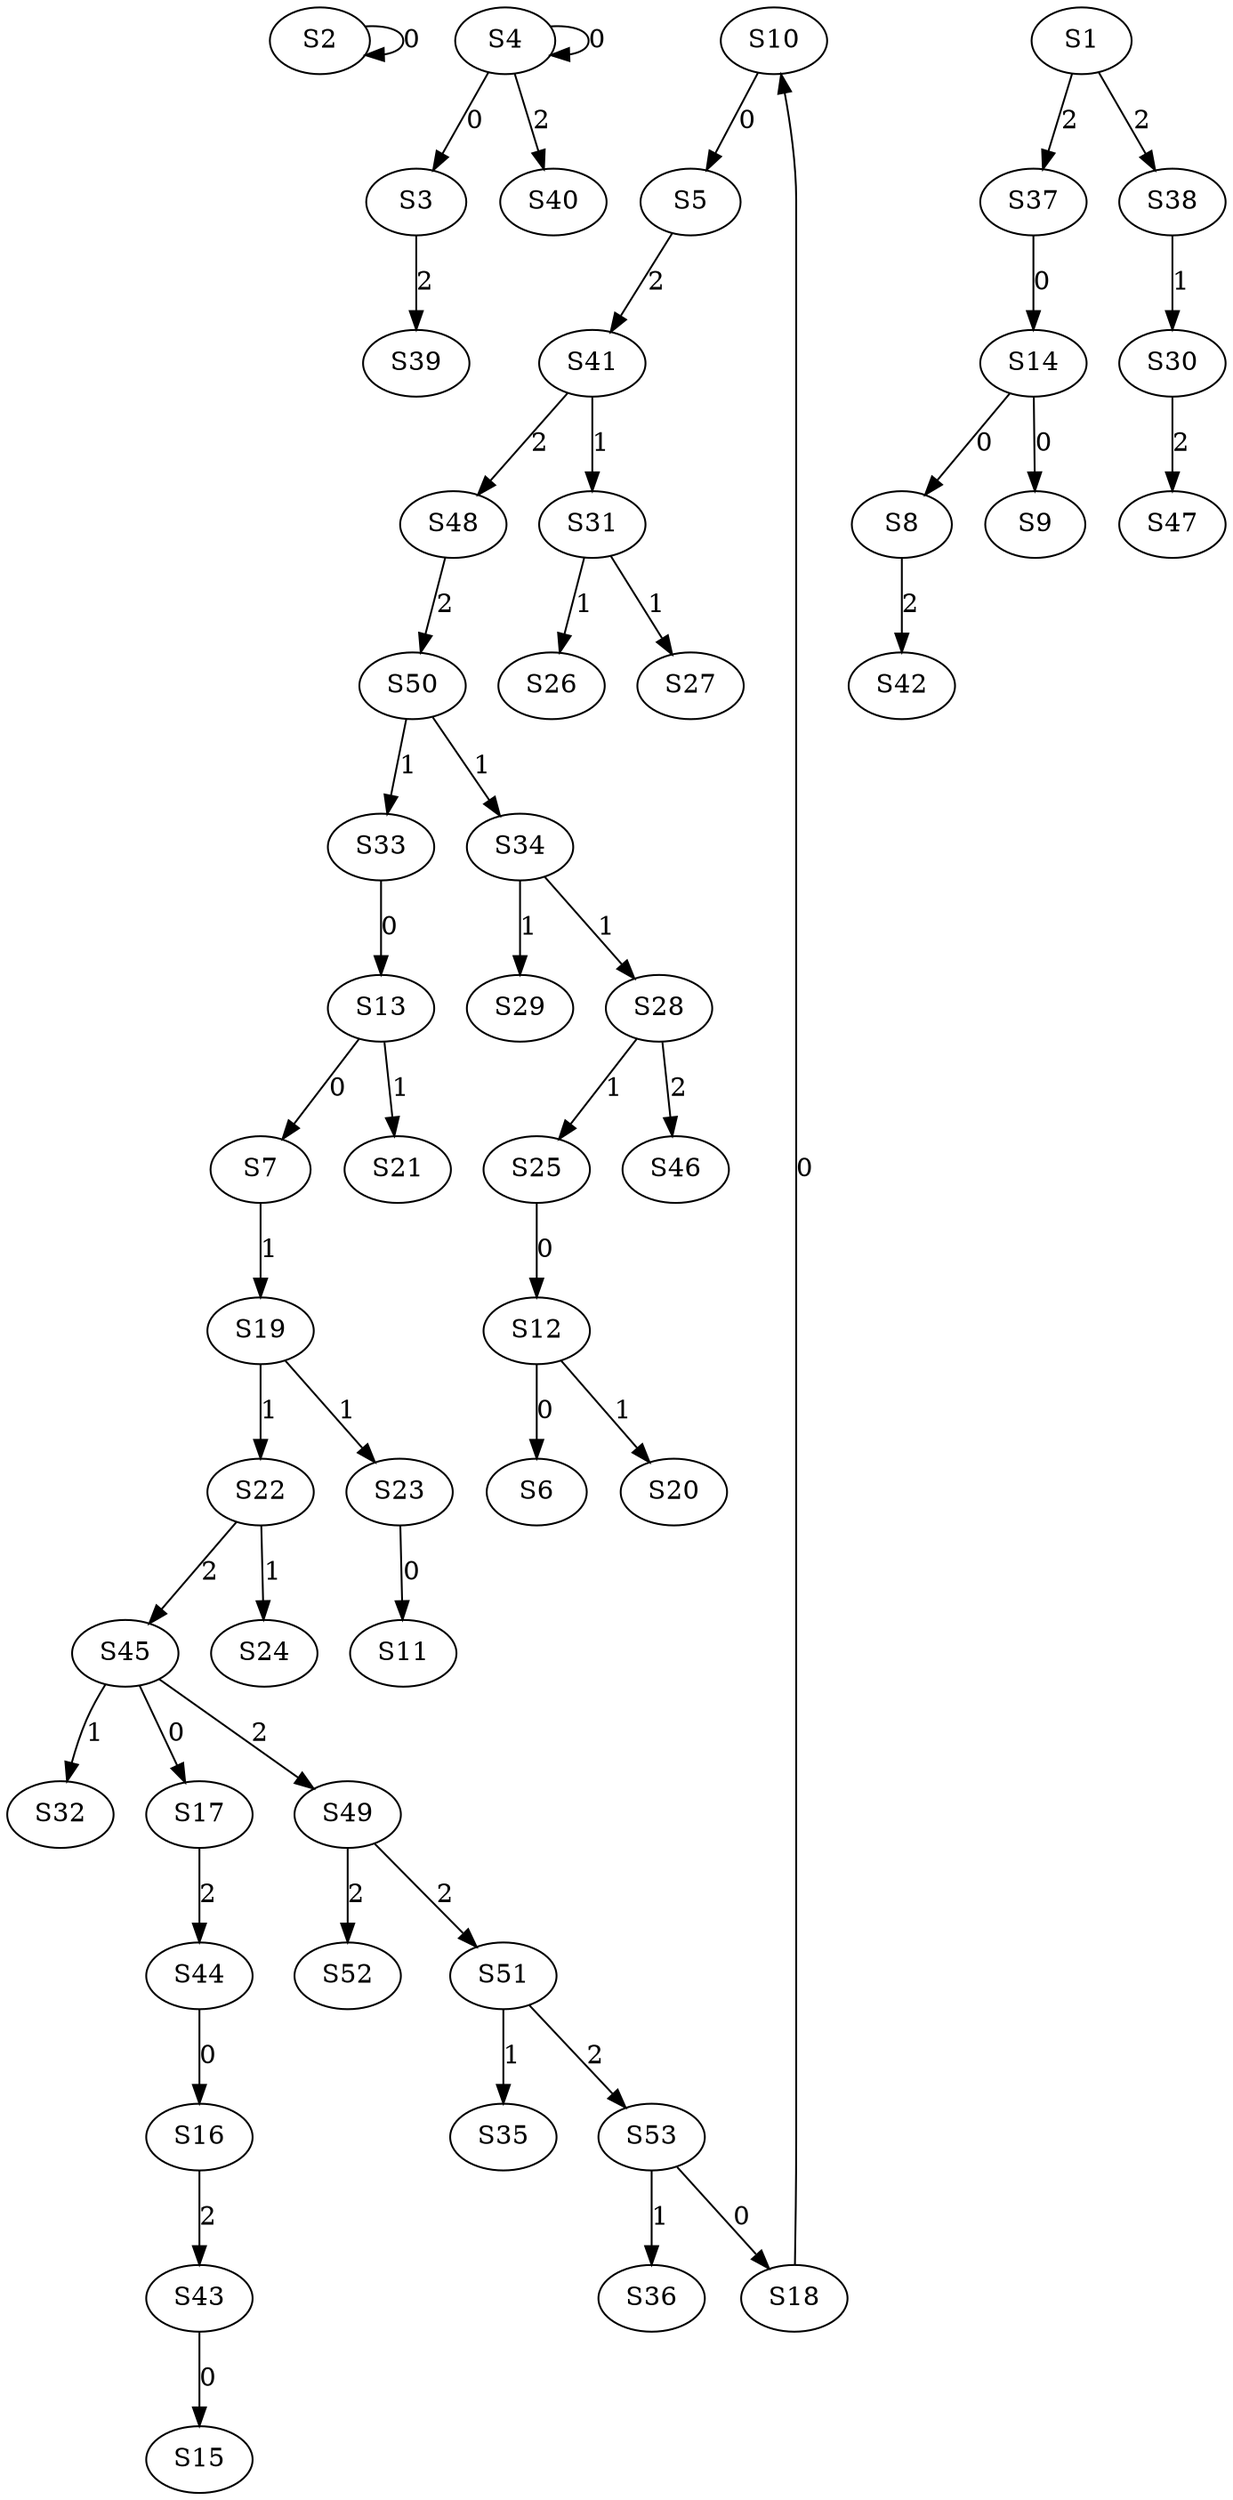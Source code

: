 strict digraph {
	S2 -> S2 [ label = 0 ];
	S4 -> S3 [ label = 0 ];
	S4 -> S4 [ label = 0 ];
	S10 -> S5 [ label = 0 ];
	S12 -> S6 [ label = 0 ];
	S13 -> S7 [ label = 0 ];
	S14 -> S8 [ label = 0 ];
	S14 -> S9 [ label = 0 ];
	S18 -> S10 [ label = 0 ];
	S23 -> S11 [ label = 0 ];
	S25 -> S12 [ label = 0 ];
	S33 -> S13 [ label = 0 ];
	S37 -> S14 [ label = 0 ];
	S43 -> S15 [ label = 0 ];
	S44 -> S16 [ label = 0 ];
	S45 -> S17 [ label = 0 ];
	S53 -> S18 [ label = 0 ];
	S7 -> S19 [ label = 1 ];
	S12 -> S20 [ label = 1 ];
	S13 -> S21 [ label = 1 ];
	S19 -> S22 [ label = 1 ];
	S19 -> S23 [ label = 1 ];
	S22 -> S24 [ label = 1 ];
	S28 -> S25 [ label = 1 ];
	S31 -> S26 [ label = 1 ];
	S31 -> S27 [ label = 1 ];
	S34 -> S28 [ label = 1 ];
	S34 -> S29 [ label = 1 ];
	S38 -> S30 [ label = 1 ];
	S41 -> S31 [ label = 1 ];
	S45 -> S32 [ label = 1 ];
	S50 -> S33 [ label = 1 ];
	S50 -> S34 [ label = 1 ];
	S51 -> S35 [ label = 1 ];
	S53 -> S36 [ label = 1 ];
	S1 -> S37 [ label = 2 ];
	S1 -> S38 [ label = 2 ];
	S3 -> S39 [ label = 2 ];
	S4 -> S40 [ label = 2 ];
	S5 -> S41 [ label = 2 ];
	S8 -> S42 [ label = 2 ];
	S16 -> S43 [ label = 2 ];
	S17 -> S44 [ label = 2 ];
	S22 -> S45 [ label = 2 ];
	S28 -> S46 [ label = 2 ];
	S30 -> S47 [ label = 2 ];
	S41 -> S48 [ label = 2 ];
	S45 -> S49 [ label = 2 ];
	S48 -> S50 [ label = 2 ];
	S49 -> S51 [ label = 2 ];
	S49 -> S52 [ label = 2 ];
	S51 -> S53 [ label = 2 ];
}